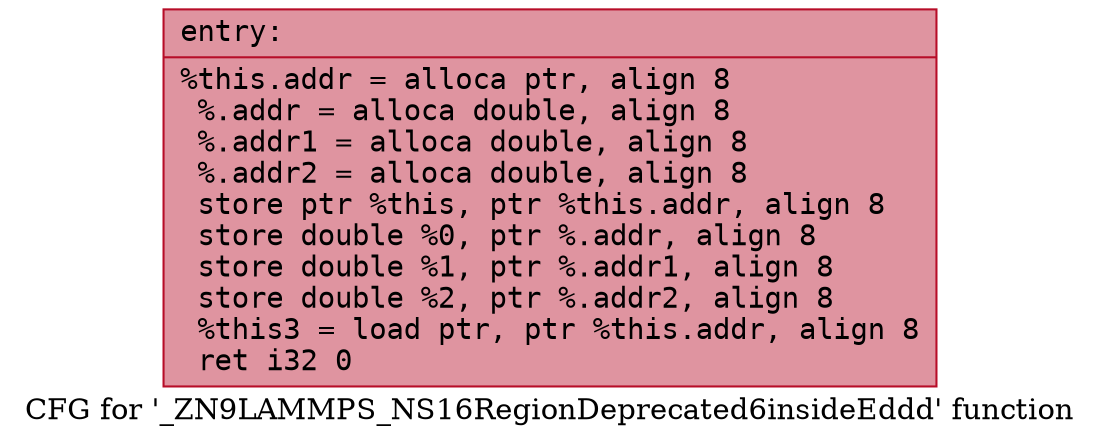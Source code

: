 digraph "CFG for '_ZN9LAMMPS_NS16RegionDeprecated6insideEddd' function" {
	label="CFG for '_ZN9LAMMPS_NS16RegionDeprecated6insideEddd' function";

	Node0x55e233c10bf0 [shape=record,color="#b70d28ff", style=filled, fillcolor="#b70d2870" fontname="Courier",label="{entry:\l|  %this.addr = alloca ptr, align 8\l  %.addr = alloca double, align 8\l  %.addr1 = alloca double, align 8\l  %.addr2 = alloca double, align 8\l  store ptr %this, ptr %this.addr, align 8\l  store double %0, ptr %.addr, align 8\l  store double %1, ptr %.addr1, align 8\l  store double %2, ptr %.addr2, align 8\l  %this3 = load ptr, ptr %this.addr, align 8\l  ret i32 0\l}"];
}
